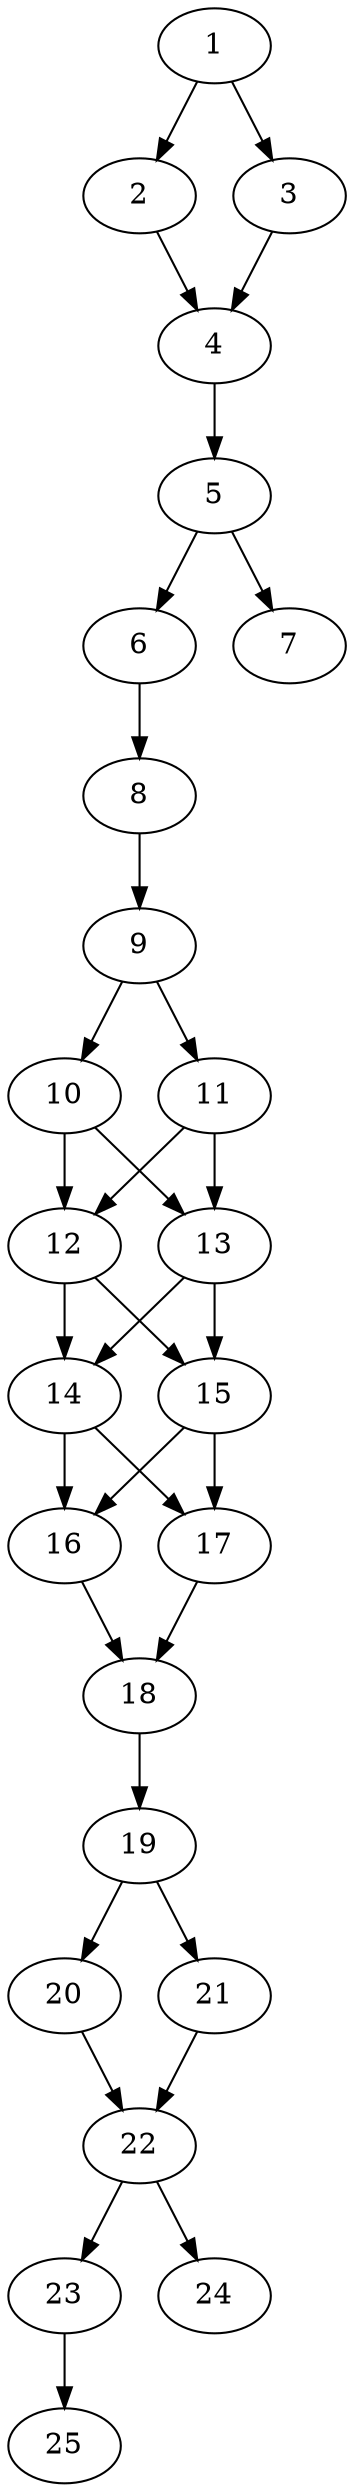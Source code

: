 // DAG automatically generated by daggen at Thu Oct  3 14:00:40 2019
// ./daggen --dot -n 25 --ccr 0.3 --fat 0.3 --regular 0.5 --density 0.9 --mindata 5242880 --maxdata 52428800 
digraph G {
  1 [size="139762347", alpha="0.05", expect_size="41928704"] 
  1 -> 2 [size ="41928704"]
  1 -> 3 [size ="41928704"]
  2 [size="112602453", alpha="0.01", expect_size="33780736"] 
  2 -> 4 [size ="33780736"]
  3 [size="171100160", alpha="0.12", expect_size="51330048"] 
  3 -> 4 [size ="51330048"]
  4 [size="167045120", alpha="0.02", expect_size="50113536"] 
  4 -> 5 [size ="50113536"]
  5 [size="86958080", alpha="0.02", expect_size="26087424"] 
  5 -> 6 [size ="26087424"]
  5 -> 7 [size ="26087424"]
  6 [size="85814613", alpha="0.07", expect_size="25744384"] 
  6 -> 8 [size ="25744384"]
  7 [size="165877760", alpha="0.10", expect_size="49763328"] 
  8 [size="142964053", alpha="0.06", expect_size="42889216"] 
  8 -> 9 [size ="42889216"]
  9 [size="104028160", alpha="0.15", expect_size="31208448"] 
  9 -> 10 [size ="31208448"]
  9 -> 11 [size ="31208448"]
  10 [size="80575147", alpha="0.14", expect_size="24172544"] 
  10 -> 12 [size ="24172544"]
  10 -> 13 [size ="24172544"]
  11 [size="131788800", alpha="0.16", expect_size="39536640"] 
  11 -> 12 [size ="39536640"]
  11 -> 13 [size ="39536640"]
  12 [size="173455360", alpha="0.03", expect_size="52036608"] 
  12 -> 14 [size ="52036608"]
  12 -> 15 [size ="52036608"]
  13 [size="21585920", alpha="0.05", expect_size="6475776"] 
  13 -> 14 [size ="6475776"]
  13 -> 15 [size ="6475776"]
  14 [size="118729387", alpha="0.09", expect_size="35618816"] 
  14 -> 16 [size ="35618816"]
  14 -> 17 [size ="35618816"]
  15 [size="135929173", alpha="0.05", expect_size="40778752"] 
  15 -> 16 [size ="40778752"]
  15 -> 17 [size ="40778752"]
  16 [size="154381653", alpha="0.04", expect_size="46314496"] 
  16 -> 18 [size ="46314496"]
  17 [size="48619520", alpha="0.09", expect_size="14585856"] 
  17 -> 18 [size ="14585856"]
  18 [size="126771200", alpha="0.04", expect_size="38031360"] 
  18 -> 19 [size ="38031360"]
  19 [size="18674347", alpha="0.20", expect_size="5602304"] 
  19 -> 20 [size ="5602304"]
  19 -> 21 [size ="5602304"]
  20 [size="134748160", alpha="0.16", expect_size="40424448"] 
  20 -> 22 [size ="40424448"]
  21 [size="88712533", alpha="0.08", expect_size="26613760"] 
  21 -> 22 [size ="26613760"]
  22 [size="60033707", alpha="0.12", expect_size="18010112"] 
  22 -> 23 [size ="18010112"]
  22 -> 24 [size ="18010112"]
  23 [size="79947093", alpha="0.16", expect_size="23984128"] 
  23 -> 25 [size ="23984128"]
  24 [size="116309333", alpha="0.18", expect_size="34892800"] 
  25 [size="28330667", alpha="0.10", expect_size="8499200"] 
}
